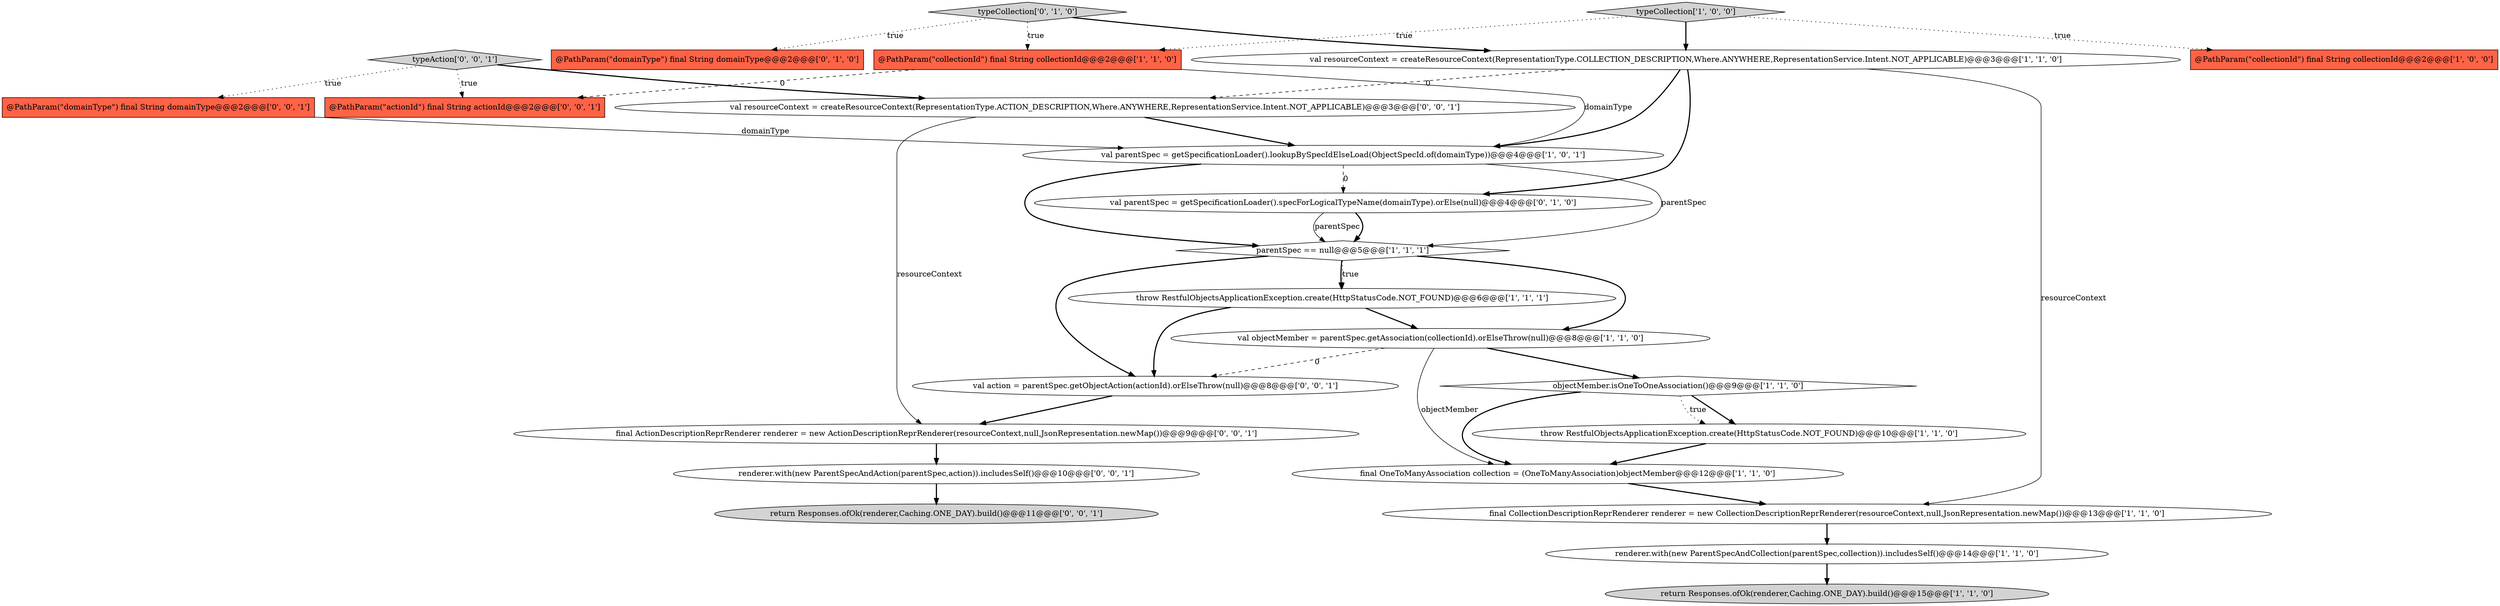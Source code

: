 digraph {
0 [style = filled, label = "parentSpec == null@@@5@@@['1', '1', '1']", fillcolor = white, shape = diamond image = "AAA0AAABBB1BBB"];
9 [style = filled, label = "@PathParam(\"collectionId\") final String collectionId@@@2@@@['1', '0', '0']", fillcolor = tomato, shape = box image = "AAA0AAABBB1BBB"];
15 [style = filled, label = "typeCollection['0', '1', '0']", fillcolor = lightgray, shape = diamond image = "AAA0AAABBB2BBB"];
6 [style = filled, label = "return Responses.ofOk(renderer,Caching.ONE_DAY).build()@@@15@@@['1', '1', '0']", fillcolor = lightgray, shape = ellipse image = "AAA0AAABBB1BBB"];
19 [style = filled, label = "renderer.with(new ParentSpecAndAction(parentSpec,action)).includesSelf()@@@10@@@['0', '0', '1']", fillcolor = white, shape = ellipse image = "AAA0AAABBB3BBB"];
8 [style = filled, label = "throw RestfulObjectsApplicationException.create(HttpStatusCode.NOT_FOUND)@@@6@@@['1', '1', '1']", fillcolor = white, shape = ellipse image = "AAA0AAABBB1BBB"];
4 [style = filled, label = "val parentSpec = getSpecificationLoader().lookupBySpecIdElseLoad(ObjectSpecId.of(domainType))@@@4@@@['1', '0', '1']", fillcolor = white, shape = ellipse image = "AAA0AAABBB1BBB"];
3 [style = filled, label = "val resourceContext = createResourceContext(RepresentationType.COLLECTION_DESCRIPTION,Where.ANYWHERE,RepresentationService.Intent.NOT_APPLICABLE)@@@3@@@['1', '1', '0']", fillcolor = white, shape = ellipse image = "AAA0AAABBB1BBB"];
18 [style = filled, label = "final ActionDescriptionReprRenderer renderer = new ActionDescriptionReprRenderer(resourceContext,null,JsonRepresentation.newMap())@@@9@@@['0', '0', '1']", fillcolor = white, shape = ellipse image = "AAA0AAABBB3BBB"];
1 [style = filled, label = "objectMember.isOneToOneAssociation()@@@9@@@['1', '1', '0']", fillcolor = white, shape = diamond image = "AAA0AAABBB1BBB"];
11 [style = filled, label = "typeCollection['1', '0', '0']", fillcolor = lightgray, shape = diamond image = "AAA0AAABBB1BBB"];
12 [style = filled, label = "@PathParam(\"collectionId\") final String collectionId@@@2@@@['1', '1', '0']", fillcolor = tomato, shape = box image = "AAA0AAABBB1BBB"];
16 [style = filled, label = "val parentSpec = getSpecificationLoader().specForLogicalTypeName(domainType).orElse(null)@@@4@@@['0', '1', '0']", fillcolor = white, shape = ellipse image = "AAA1AAABBB2BBB"];
13 [style = filled, label = "final CollectionDescriptionReprRenderer renderer = new CollectionDescriptionReprRenderer(resourceContext,null,JsonRepresentation.newMap())@@@13@@@['1', '1', '0']", fillcolor = white, shape = ellipse image = "AAA0AAABBB1BBB"];
24 [style = filled, label = "@PathParam(\"actionId\") final String actionId@@@2@@@['0', '0', '1']", fillcolor = tomato, shape = box image = "AAA0AAABBB3BBB"];
2 [style = filled, label = "renderer.with(new ParentSpecAndCollection(parentSpec,collection)).includesSelf()@@@14@@@['1', '1', '0']", fillcolor = white, shape = ellipse image = "AAA0AAABBB1BBB"];
10 [style = filled, label = "throw RestfulObjectsApplicationException.create(HttpStatusCode.NOT_FOUND)@@@10@@@['1', '1', '0']", fillcolor = white, shape = ellipse image = "AAA0AAABBB1BBB"];
21 [style = filled, label = "val action = parentSpec.getObjectAction(actionId).orElseThrow(null)@@@8@@@['0', '0', '1']", fillcolor = white, shape = ellipse image = "AAA0AAABBB3BBB"];
14 [style = filled, label = "@PathParam(\"domainType\") final String domainType@@@2@@@['0', '1', '0']", fillcolor = tomato, shape = box image = "AAA0AAABBB2BBB"];
7 [style = filled, label = "val objectMember = parentSpec.getAssociation(collectionId).orElseThrow(null)@@@8@@@['1', '1', '0']", fillcolor = white, shape = ellipse image = "AAA0AAABBB1BBB"];
23 [style = filled, label = "return Responses.ofOk(renderer,Caching.ONE_DAY).build()@@@11@@@['0', '0', '1']", fillcolor = lightgray, shape = ellipse image = "AAA0AAABBB3BBB"];
22 [style = filled, label = "typeAction['0', '0', '1']", fillcolor = lightgray, shape = diamond image = "AAA0AAABBB3BBB"];
17 [style = filled, label = "@PathParam(\"domainType\") final String domainType@@@2@@@['0', '0', '1']", fillcolor = tomato, shape = box image = "AAA0AAABBB3BBB"];
5 [style = filled, label = "final OneToManyAssociation collection = (OneToManyAssociation)objectMember@@@12@@@['1', '1', '0']", fillcolor = white, shape = ellipse image = "AAA0AAABBB1BBB"];
20 [style = filled, label = "val resourceContext = createResourceContext(RepresentationType.ACTION_DESCRIPTION,Where.ANYWHERE,RepresentationService.Intent.NOT_APPLICABLE)@@@3@@@['0', '0', '1']", fillcolor = white, shape = ellipse image = "AAA0AAABBB3BBB"];
11->3 [style = bold, label=""];
11->9 [style = dotted, label="true"];
3->20 [style = dashed, label="0"];
1->10 [style = bold, label=""];
11->12 [style = dotted, label="true"];
0->8 [style = dotted, label="true"];
0->7 [style = bold, label=""];
12->4 [style = solid, label="domainType"];
20->4 [style = bold, label=""];
16->0 [style = bold, label=""];
20->18 [style = solid, label="resourceContext"];
4->16 [style = dashed, label="0"];
0->8 [style = bold, label=""];
3->13 [style = solid, label="resourceContext"];
19->23 [style = bold, label=""];
22->20 [style = bold, label=""];
4->0 [style = solid, label="parentSpec"];
8->21 [style = bold, label=""];
5->13 [style = bold, label=""];
12->24 [style = dashed, label="0"];
7->5 [style = solid, label="objectMember"];
16->0 [style = solid, label="parentSpec"];
7->21 [style = dashed, label="0"];
22->24 [style = dotted, label="true"];
18->19 [style = bold, label=""];
21->18 [style = bold, label=""];
0->21 [style = bold, label=""];
15->3 [style = bold, label=""];
2->6 [style = bold, label=""];
8->7 [style = bold, label=""];
7->1 [style = bold, label=""];
3->16 [style = bold, label=""];
17->4 [style = solid, label="domainType"];
15->14 [style = dotted, label="true"];
13->2 [style = bold, label=""];
22->17 [style = dotted, label="true"];
3->4 [style = bold, label=""];
10->5 [style = bold, label=""];
1->10 [style = dotted, label="true"];
4->0 [style = bold, label=""];
15->12 [style = dotted, label="true"];
1->5 [style = bold, label=""];
}
